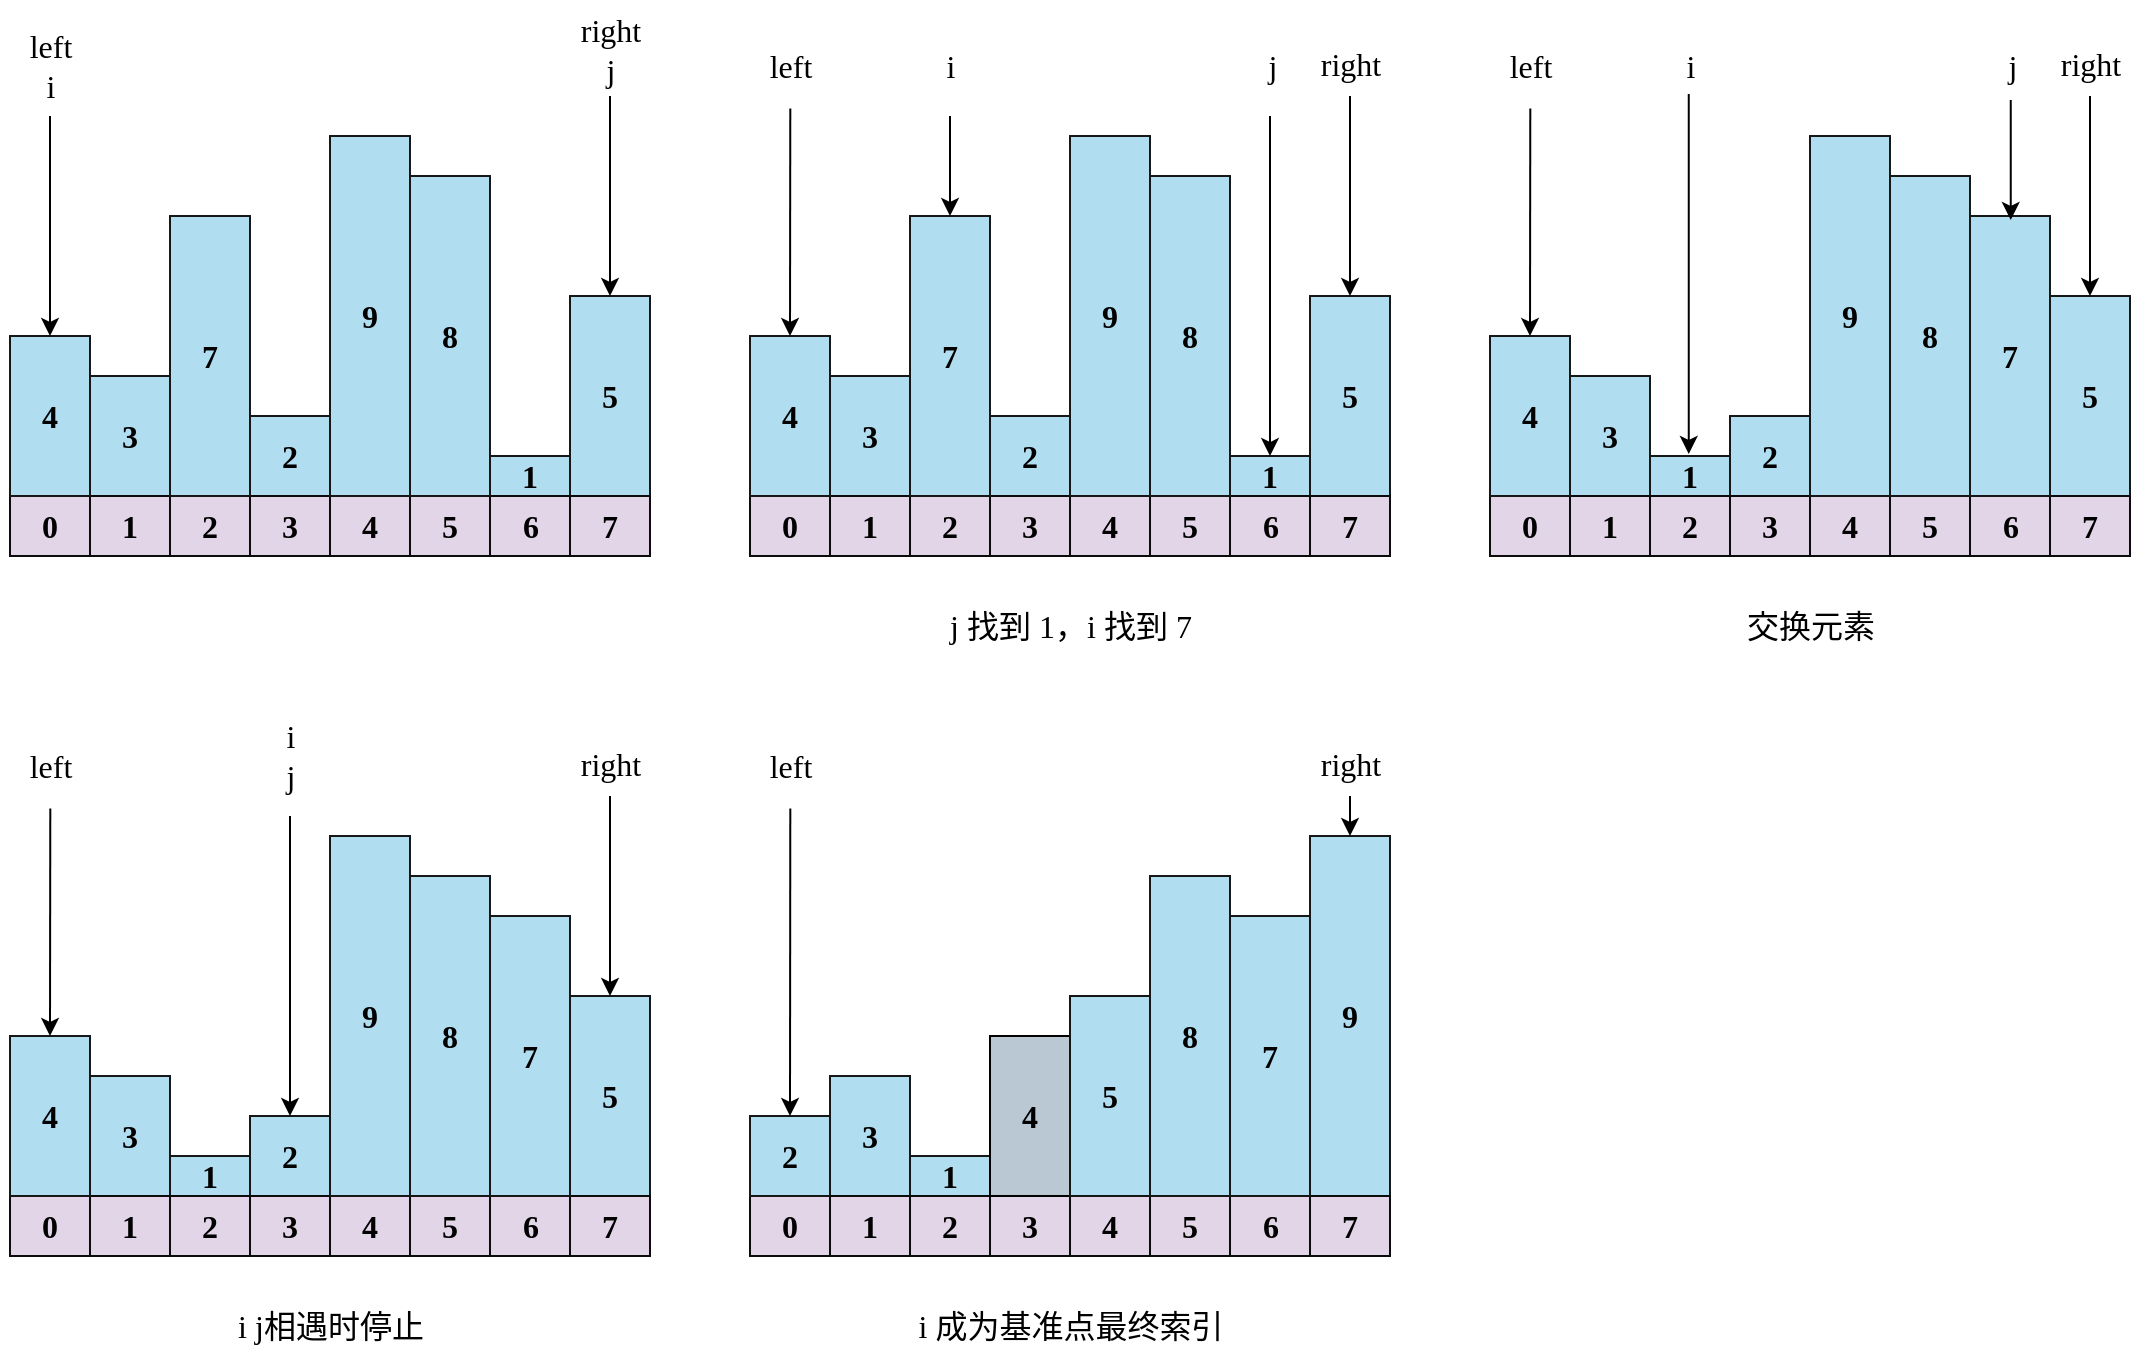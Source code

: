 <mxfile version="21.2.8" type="device">
  <diagram name="Page-1" id="ac0-5Axkzdwwxx8cRdzC">
    <mxGraphModel dx="1716" dy="1748" grid="1" gridSize="10" guides="1" tooltips="1" connect="1" arrows="1" fold="1" page="1" pageScale="1" pageWidth="827" pageHeight="1169" math="0" shadow="0">
      <root>
        <mxCell id="0" />
        <mxCell id="1" parent="0" />
        <mxCell id="ugWdAH9gTy0CYIlYv7zM-1" value="&lt;font face=&quot;Verdana&quot; style=&quot;font-size: 16px;&quot;&gt;&lt;b&gt;0&lt;/b&gt;&lt;/font&gt;" style="rounded=0;whiteSpace=wrap;html=1;fillColor=#e1d5e7;strokeColor=#0d0c0d;" parent="1" vertex="1">
          <mxGeometry x="-720" y="240" width="40" height="30" as="geometry" />
        </mxCell>
        <mxCell id="ugWdAH9gTy0CYIlYv7zM-2" value="&lt;font face=&quot;Verdana&quot; style=&quot;font-size: 16px;&quot;&gt;&lt;b&gt;3&lt;/b&gt;&lt;/font&gt;" style="rounded=0;whiteSpace=wrap;html=1;fillColor=#b1ddf0;strokeColor=#161717;" parent="1" vertex="1">
          <mxGeometry x="-680" y="180" width="40" height="60" as="geometry" />
        </mxCell>
        <mxCell id="ugWdAH9gTy0CYIlYv7zM-3" value="&lt;font face=&quot;Verdana&quot; style=&quot;font-size: 16px;&quot;&gt;&lt;b&gt;2&lt;/b&gt;&lt;/font&gt;" style="rounded=0;whiteSpace=wrap;html=1;fillColor=#b1ddf0;strokeColor=#161717;" parent="1" vertex="1">
          <mxGeometry x="-600" y="200" width="40" height="40" as="geometry" />
        </mxCell>
        <mxCell id="ugWdAH9gTy0CYIlYv7zM-4" value="&lt;font face=&quot;Verdana&quot; style=&quot;font-size: 16px;&quot;&gt;&lt;b&gt;1&lt;/b&gt;&lt;/font&gt;" style="rounded=0;whiteSpace=wrap;html=1;fillColor=#b1ddf0;strokeColor=#161717;" parent="1" vertex="1">
          <mxGeometry x="-480" y="220" width="40" height="20" as="geometry" />
        </mxCell>
        <mxCell id="ugWdAH9gTy0CYIlYv7zM-5" value="&lt;font face=&quot;Verdana&quot; style=&quot;font-size: 16px;&quot;&gt;&lt;b&gt;1&lt;/b&gt;&lt;/font&gt;" style="rounded=0;whiteSpace=wrap;html=1;fillColor=#e1d5e7;strokeColor=#0d0c0d;" parent="1" vertex="1">
          <mxGeometry x="-680" y="240" width="40" height="30" as="geometry" />
        </mxCell>
        <mxCell id="ugWdAH9gTy0CYIlYv7zM-6" value="&lt;font face=&quot;Verdana&quot; style=&quot;font-size: 16px;&quot;&gt;&lt;b&gt;2&lt;/b&gt;&lt;/font&gt;" style="rounded=0;whiteSpace=wrap;html=1;fillColor=#e1d5e7;strokeColor=#0d0c0d;" parent="1" vertex="1">
          <mxGeometry x="-640" y="240" width="40" height="30" as="geometry" />
        </mxCell>
        <mxCell id="DwyBziVhjBW1dfS6EaBD-1" value="&lt;font face=&quot;Verdana&quot; style=&quot;font-size: 16px;&quot;&gt;&lt;b&gt;3&lt;/b&gt;&lt;/font&gt;" style="rounded=0;whiteSpace=wrap;html=1;fillColor=#e1d5e7;strokeColor=#0d0c0d;" parent="1" vertex="1">
          <mxGeometry x="-600" y="240" width="40" height="30" as="geometry" />
        </mxCell>
        <mxCell id="DwyBziVhjBW1dfS6EaBD-2" value="&lt;font face=&quot;Verdana&quot; style=&quot;font-size: 16px;&quot;&gt;&lt;b&gt;4&lt;/b&gt;&lt;/font&gt;" style="rounded=0;whiteSpace=wrap;html=1;fillColor=#e1d5e7;strokeColor=#0d0c0d;" parent="1" vertex="1">
          <mxGeometry x="-560" y="240" width="40" height="30" as="geometry" />
        </mxCell>
        <mxCell id="DwyBziVhjBW1dfS6EaBD-3" value="&lt;font face=&quot;Verdana&quot; style=&quot;font-size: 16px;&quot;&gt;&lt;b&gt;5&lt;/b&gt;&lt;/font&gt;" style="rounded=0;whiteSpace=wrap;html=1;fillColor=#e1d5e7;strokeColor=#0d0c0d;" parent="1" vertex="1">
          <mxGeometry x="-520" y="240" width="40" height="30" as="geometry" />
        </mxCell>
        <mxCell id="DwyBziVhjBW1dfS6EaBD-5" value="&lt;font face=&quot;Verdana&quot; style=&quot;font-size: 16px;&quot;&gt;&lt;b&gt;4&lt;/b&gt;&lt;/font&gt;" style="rounded=0;whiteSpace=wrap;html=1;fillColor=#b1ddf0;strokeColor=#161717;" parent="1" vertex="1">
          <mxGeometry x="-720" y="160" width="40" height="80" as="geometry" />
        </mxCell>
        <mxCell id="DwyBziVhjBW1dfS6EaBD-6" value="&lt;font face=&quot;Verdana&quot;&gt;&lt;span style=&quot;font-size: 16px;&quot;&gt;&lt;b&gt;5&lt;/b&gt;&lt;/span&gt;&lt;/font&gt;" style="rounded=0;whiteSpace=wrap;html=1;fillColor=#b1ddf0;strokeColor=#161717;" parent="1" vertex="1">
          <mxGeometry x="-440" y="140" width="40" height="100" as="geometry" />
        </mxCell>
        <mxCell id="DwyBziVhjBW1dfS6EaBD-7" value="&lt;font face=&quot;Verdana&quot;&gt;&lt;span style=&quot;font-size: 16px;&quot;&gt;&lt;b&gt;9&lt;/b&gt;&lt;/span&gt;&lt;/font&gt;" style="rounded=0;whiteSpace=wrap;html=1;fillColor=#b1ddf0;strokeColor=#161717;" parent="1" vertex="1">
          <mxGeometry x="-560" y="60" width="40" height="180" as="geometry" />
        </mxCell>
        <mxCell id="Awt-DgbT7jhiaurr5O_n-1" value="&lt;font face=&quot;Verdana&quot; style=&quot;font-size: 16px;&quot;&gt;&lt;b&gt;6&lt;/b&gt;&lt;/font&gt;" style="rounded=0;whiteSpace=wrap;html=1;fillColor=#e1d5e7;strokeColor=#0d0c0d;" parent="1" vertex="1">
          <mxGeometry x="-480" y="240" width="41" height="30" as="geometry" />
        </mxCell>
        <mxCell id="Awt-DgbT7jhiaurr5O_n-2" value="&lt;font face=&quot;Verdana&quot; style=&quot;font-size: 16px;&quot;&gt;&lt;b&gt;7&lt;/b&gt;&lt;/font&gt;" style="rounded=0;whiteSpace=wrap;html=1;fillColor=#e1d5e7;strokeColor=#0d0c0d;" parent="1" vertex="1">
          <mxGeometry x="-440" y="240" width="40" height="30" as="geometry" />
        </mxCell>
        <mxCell id="Awt-DgbT7jhiaurr5O_n-3" value="&lt;font face=&quot;Verdana&quot;&gt;&lt;span style=&quot;font-size: 16px;&quot;&gt;&lt;b&gt;7&lt;/b&gt;&lt;/span&gt;&lt;/font&gt;" style="rounded=0;whiteSpace=wrap;html=1;fillColor=#b1ddf0;strokeColor=#161717;" parent="1" vertex="1">
          <mxGeometry x="-640" y="100" width="40" height="140" as="geometry" />
        </mxCell>
        <mxCell id="Awt-DgbT7jhiaurr5O_n-4" value="&lt;font face=&quot;Verdana&quot;&gt;&lt;span style=&quot;font-size: 16px;&quot;&gt;&lt;b&gt;8&lt;/b&gt;&lt;/span&gt;&lt;/font&gt;" style="rounded=0;whiteSpace=wrap;html=1;fillColor=#b1ddf0;strokeColor=#161717;" parent="1" vertex="1">
          <mxGeometry x="-520" y="80" width="40" height="160" as="geometry" />
        </mxCell>
        <mxCell id="w6YqWCxdYL73jzeexSl1-2" value="&lt;font style=&quot;font-size: 16px;&quot; face=&quot;Verdana&quot;&gt;left&lt;br&gt;i&lt;br&gt;&lt;/font&gt;" style="text;html=1;align=center;verticalAlign=middle;resizable=0;points=[];autosize=1;strokeColor=none;fillColor=none;" parent="1" vertex="1">
          <mxGeometry x="-725" width="50" height="50" as="geometry" />
        </mxCell>
        <mxCell id="w6YqWCxdYL73jzeexSl1-3" value="" style="endArrow=classic;html=1;rounded=0;" parent="1" edge="1">
          <mxGeometry width="50" height="50" relative="1" as="geometry">
            <mxPoint x="-420" y="40" as="sourcePoint" />
            <mxPoint x="-420" y="140" as="targetPoint" />
          </mxGeometry>
        </mxCell>
        <mxCell id="w6YqWCxdYL73jzeexSl1-4" value="&lt;font style=&quot;font-size: 16px;&quot; face=&quot;Verdana&quot;&gt;right&lt;br&gt;j&lt;br&gt;&lt;/font&gt;" style="text;html=1;align=center;verticalAlign=middle;resizable=0;points=[];autosize=1;strokeColor=none;fillColor=none;" parent="1" vertex="1">
          <mxGeometry x="-450" y="-8" width="60" height="50" as="geometry" />
        </mxCell>
        <mxCell id="w6YqWCxdYL73jzeexSl1-28" value="" style="endArrow=classic;html=1;rounded=0;" parent="1" source="w6YqWCxdYL73jzeexSl1-2" edge="1">
          <mxGeometry width="50" height="50" relative="1" as="geometry">
            <mxPoint x="-700" y="60" as="sourcePoint" />
            <mxPoint x="-700" y="160" as="targetPoint" />
          </mxGeometry>
        </mxCell>
        <mxCell id="w6YqWCxdYL73jzeexSl1-29" value="&lt;font face=&quot;Verdana&quot; style=&quot;font-size: 16px;&quot;&gt;&lt;b&gt;0&lt;/b&gt;&lt;/font&gt;" style="rounded=0;whiteSpace=wrap;html=1;fillColor=#e1d5e7;strokeColor=#0d0c0d;" parent="1" vertex="1">
          <mxGeometry x="-350" y="240" width="40" height="30" as="geometry" />
        </mxCell>
        <mxCell id="w6YqWCxdYL73jzeexSl1-30" value="&lt;font face=&quot;Verdana&quot; style=&quot;font-size: 16px;&quot;&gt;&lt;b&gt;3&lt;/b&gt;&lt;/font&gt;" style="rounded=0;whiteSpace=wrap;html=1;fillColor=#b1ddf0;strokeColor=#161717;" parent="1" vertex="1">
          <mxGeometry x="-310" y="180" width="40" height="60" as="geometry" />
        </mxCell>
        <mxCell id="w6YqWCxdYL73jzeexSl1-31" value="&lt;font face=&quot;Verdana&quot; style=&quot;font-size: 16px;&quot;&gt;&lt;b&gt;2&lt;/b&gt;&lt;/font&gt;" style="rounded=0;whiteSpace=wrap;html=1;fillColor=#b1ddf0;strokeColor=#161717;" parent="1" vertex="1">
          <mxGeometry x="-230" y="200" width="40" height="40" as="geometry" />
        </mxCell>
        <mxCell id="w6YqWCxdYL73jzeexSl1-32" value="&lt;font face=&quot;Verdana&quot; style=&quot;font-size: 16px;&quot;&gt;&lt;b&gt;1&lt;/b&gt;&lt;/font&gt;" style="rounded=0;whiteSpace=wrap;html=1;fillColor=#b1ddf0;strokeColor=#161717;" parent="1" vertex="1">
          <mxGeometry x="-110" y="220" width="40" height="20" as="geometry" />
        </mxCell>
        <mxCell id="w6YqWCxdYL73jzeexSl1-33" value="&lt;font face=&quot;Verdana&quot; style=&quot;font-size: 16px;&quot;&gt;&lt;b&gt;1&lt;/b&gt;&lt;/font&gt;" style="rounded=0;whiteSpace=wrap;html=1;fillColor=#e1d5e7;strokeColor=#0d0c0d;" parent="1" vertex="1">
          <mxGeometry x="-310" y="240" width="40" height="30" as="geometry" />
        </mxCell>
        <mxCell id="w6YqWCxdYL73jzeexSl1-34" value="&lt;font face=&quot;Verdana&quot; style=&quot;font-size: 16px;&quot;&gt;&lt;b&gt;2&lt;/b&gt;&lt;/font&gt;" style="rounded=0;whiteSpace=wrap;html=1;fillColor=#e1d5e7;strokeColor=#0d0c0d;" parent="1" vertex="1">
          <mxGeometry x="-270" y="240" width="40" height="30" as="geometry" />
        </mxCell>
        <mxCell id="w6YqWCxdYL73jzeexSl1-35" value="&lt;font face=&quot;Verdana&quot; style=&quot;font-size: 16px;&quot;&gt;&lt;b&gt;3&lt;/b&gt;&lt;/font&gt;" style="rounded=0;whiteSpace=wrap;html=1;fillColor=#e1d5e7;strokeColor=#0d0c0d;" parent="1" vertex="1">
          <mxGeometry x="-230" y="240" width="40" height="30" as="geometry" />
        </mxCell>
        <mxCell id="w6YqWCxdYL73jzeexSl1-36" value="&lt;font face=&quot;Verdana&quot; style=&quot;font-size: 16px;&quot;&gt;&lt;b&gt;4&lt;/b&gt;&lt;/font&gt;" style="rounded=0;whiteSpace=wrap;html=1;fillColor=#e1d5e7;strokeColor=#0d0c0d;" parent="1" vertex="1">
          <mxGeometry x="-190" y="240" width="40" height="30" as="geometry" />
        </mxCell>
        <mxCell id="w6YqWCxdYL73jzeexSl1-37" value="&lt;font face=&quot;Verdana&quot; style=&quot;font-size: 16px;&quot;&gt;&lt;b&gt;5&lt;/b&gt;&lt;/font&gt;" style="rounded=0;whiteSpace=wrap;html=1;fillColor=#e1d5e7;strokeColor=#0d0c0d;" parent="1" vertex="1">
          <mxGeometry x="-150" y="240" width="40" height="30" as="geometry" />
        </mxCell>
        <mxCell id="w6YqWCxdYL73jzeexSl1-38" value="&lt;font face=&quot;Verdana&quot; style=&quot;font-size: 16px;&quot;&gt;&lt;b&gt;4&lt;/b&gt;&lt;/font&gt;" style="rounded=0;whiteSpace=wrap;html=1;fillColor=#b1ddf0;strokeColor=#161717;" parent="1" vertex="1">
          <mxGeometry x="-350" y="160" width="40" height="80" as="geometry" />
        </mxCell>
        <mxCell id="w6YqWCxdYL73jzeexSl1-39" value="&lt;font face=&quot;Verdana&quot;&gt;&lt;span style=&quot;font-size: 16px;&quot;&gt;&lt;b&gt;5&lt;/b&gt;&lt;/span&gt;&lt;/font&gt;" style="rounded=0;whiteSpace=wrap;html=1;fillColor=#b1ddf0;strokeColor=#161717;" parent="1" vertex="1">
          <mxGeometry x="-70" y="140" width="40" height="100" as="geometry" />
        </mxCell>
        <mxCell id="w6YqWCxdYL73jzeexSl1-40" value="&lt;font face=&quot;Verdana&quot;&gt;&lt;span style=&quot;font-size: 16px;&quot;&gt;&lt;b&gt;9&lt;/b&gt;&lt;/span&gt;&lt;/font&gt;" style="rounded=0;whiteSpace=wrap;html=1;fillColor=#b1ddf0;strokeColor=#161717;" parent="1" vertex="1">
          <mxGeometry x="-190" y="60" width="40" height="180" as="geometry" />
        </mxCell>
        <mxCell id="w6YqWCxdYL73jzeexSl1-41" value="&lt;font face=&quot;Verdana&quot; style=&quot;font-size: 16px;&quot;&gt;&lt;b&gt;6&lt;/b&gt;&lt;/font&gt;" style="rounded=0;whiteSpace=wrap;html=1;fillColor=#e1d5e7;strokeColor=#0d0c0d;" parent="1" vertex="1">
          <mxGeometry x="-110" y="240" width="41" height="30" as="geometry" />
        </mxCell>
        <mxCell id="w6YqWCxdYL73jzeexSl1-42" value="&lt;font face=&quot;Verdana&quot; style=&quot;font-size: 16px;&quot;&gt;&lt;b&gt;7&lt;/b&gt;&lt;/font&gt;" style="rounded=0;whiteSpace=wrap;html=1;fillColor=#e1d5e7;strokeColor=#0d0c0d;" parent="1" vertex="1">
          <mxGeometry x="-70" y="240" width="40" height="30" as="geometry" />
        </mxCell>
        <mxCell id="w6YqWCxdYL73jzeexSl1-43" value="&lt;font face=&quot;Verdana&quot;&gt;&lt;span style=&quot;font-size: 16px;&quot;&gt;&lt;b&gt;7&lt;/b&gt;&lt;/span&gt;&lt;/font&gt;" style="rounded=0;whiteSpace=wrap;html=1;fillColor=#b1ddf0;strokeColor=#161717;" parent="1" vertex="1">
          <mxGeometry x="-270" y="100" width="40" height="140" as="geometry" />
        </mxCell>
        <mxCell id="w6YqWCxdYL73jzeexSl1-44" value="&lt;font face=&quot;Verdana&quot;&gt;&lt;span style=&quot;font-size: 16px;&quot;&gt;&lt;b&gt;8&lt;/b&gt;&lt;/span&gt;&lt;/font&gt;" style="rounded=0;whiteSpace=wrap;html=1;fillColor=#b1ddf0;strokeColor=#161717;" parent="1" vertex="1">
          <mxGeometry x="-150" y="80" width="40" height="160" as="geometry" />
        </mxCell>
        <mxCell id="w6YqWCxdYL73jzeexSl1-45" value="&lt;font style=&quot;font-size: 16px;&quot; face=&quot;Verdana&quot;&gt;left&lt;br&gt;&lt;/font&gt;" style="text;html=1;align=center;verticalAlign=middle;resizable=0;points=[];autosize=1;strokeColor=none;fillColor=none;" parent="1" vertex="1">
          <mxGeometry x="-355" y="10" width="50" height="30" as="geometry" />
        </mxCell>
        <mxCell id="w6YqWCxdYL73jzeexSl1-46" value="" style="endArrow=classic;html=1;rounded=0;" parent="1" edge="1">
          <mxGeometry width="50" height="50" relative="1" as="geometry">
            <mxPoint x="-50" y="40" as="sourcePoint" />
            <mxPoint x="-50" y="140" as="targetPoint" />
          </mxGeometry>
        </mxCell>
        <mxCell id="w6YqWCxdYL73jzeexSl1-47" value="&lt;font style=&quot;font-size: 16px;&quot; face=&quot;Verdana&quot;&gt;right&lt;/font&gt;" style="text;html=1;align=center;verticalAlign=middle;resizable=0;points=[];autosize=1;strokeColor=none;fillColor=none;" parent="1" vertex="1">
          <mxGeometry x="-80" y="9" width="60" height="30" as="geometry" />
        </mxCell>
        <mxCell id="w6YqWCxdYL73jzeexSl1-48" value="" style="endArrow=classic;html=1;rounded=0;exitX=0.503;exitY=1.207;exitDx=0;exitDy=0;exitPerimeter=0;" parent="1" source="w6YqWCxdYL73jzeexSl1-45" edge="1">
          <mxGeometry width="50" height="50" relative="1" as="geometry">
            <mxPoint x="-330" y="60" as="sourcePoint" />
            <mxPoint x="-330" y="160" as="targetPoint" />
          </mxGeometry>
        </mxCell>
        <mxCell id="w6YqWCxdYL73jzeexSl1-49" value="&lt;font style=&quot;font-size: 16px;&quot; face=&quot;Verdana&quot;&gt;i&lt;br&gt;&lt;/font&gt;" style="text;html=1;align=center;verticalAlign=middle;resizable=0;points=[];autosize=1;strokeColor=none;fillColor=none;" parent="1" vertex="1">
          <mxGeometry x="-265" y="10" width="30" height="30" as="geometry" />
        </mxCell>
        <mxCell id="w6YqWCxdYL73jzeexSl1-50" value="" style="endArrow=classic;html=1;rounded=0;entryX=0.5;entryY=0;entryDx=0;entryDy=0;" parent="1" target="w6YqWCxdYL73jzeexSl1-43" edge="1">
          <mxGeometry width="50" height="50" relative="1" as="geometry">
            <mxPoint x="-250" y="50" as="sourcePoint" />
            <mxPoint x="-320" y="190" as="targetPoint" />
          </mxGeometry>
        </mxCell>
        <mxCell id="w6YqWCxdYL73jzeexSl1-53" value="&lt;font face=&quot;Verdana&quot; style=&quot;font-size: 16px;&quot;&gt;j 找到 1，i 找到 7&lt;/font&gt;" style="text;html=1;align=center;verticalAlign=middle;resizable=0;points=[];autosize=1;strokeColor=none;fillColor=none;" parent="1" vertex="1">
          <mxGeometry x="-270" y="290" width="160" height="30" as="geometry" />
        </mxCell>
        <mxCell id="w6YqWCxdYL73jzeexSl1-82" value="&lt;font face=&quot;Verdana&quot; style=&quot;font-size: 16px;&quot;&gt;&lt;b&gt;0&lt;/b&gt;&lt;/font&gt;" style="rounded=0;whiteSpace=wrap;html=1;fillColor=#e1d5e7;strokeColor=#0d0c0d;" parent="1" vertex="1">
          <mxGeometry x="-720" y="590" width="40" height="30" as="geometry" />
        </mxCell>
        <mxCell id="w6YqWCxdYL73jzeexSl1-83" value="&lt;font face=&quot;Verdana&quot; style=&quot;font-size: 16px;&quot;&gt;&lt;b&gt;3&lt;/b&gt;&lt;/font&gt;" style="rounded=0;whiteSpace=wrap;html=1;fillColor=#b1ddf0;strokeColor=#161717;" parent="1" vertex="1">
          <mxGeometry x="-680" y="530" width="40" height="60" as="geometry" />
        </mxCell>
        <mxCell id="w6YqWCxdYL73jzeexSl1-84" value="&lt;font face=&quot;Verdana&quot; style=&quot;font-size: 16px;&quot;&gt;&lt;b&gt;2&lt;/b&gt;&lt;/font&gt;" style="rounded=0;whiteSpace=wrap;html=1;fillColor=#b1ddf0;strokeColor=#161717;" parent="1" vertex="1">
          <mxGeometry x="-600" y="550" width="40" height="40" as="geometry" />
        </mxCell>
        <mxCell id="w6YqWCxdYL73jzeexSl1-85" value="&lt;font face=&quot;Verdana&quot; style=&quot;font-size: 16px;&quot;&gt;&lt;b&gt;1&lt;/b&gt;&lt;/font&gt;" style="rounded=0;whiteSpace=wrap;html=1;fillColor=#b1ddf0;strokeColor=#161717;" parent="1" vertex="1">
          <mxGeometry x="-640" y="570" width="40" height="20" as="geometry" />
        </mxCell>
        <mxCell id="w6YqWCxdYL73jzeexSl1-86" value="&lt;font face=&quot;Verdana&quot; style=&quot;font-size: 16px;&quot;&gt;&lt;b&gt;1&lt;/b&gt;&lt;/font&gt;" style="rounded=0;whiteSpace=wrap;html=1;fillColor=#e1d5e7;strokeColor=#0d0c0d;" parent="1" vertex="1">
          <mxGeometry x="-680" y="590" width="40" height="30" as="geometry" />
        </mxCell>
        <mxCell id="w6YqWCxdYL73jzeexSl1-87" value="&lt;font face=&quot;Verdana&quot; style=&quot;font-size: 16px;&quot;&gt;&lt;b&gt;2&lt;/b&gt;&lt;/font&gt;" style="rounded=0;whiteSpace=wrap;html=1;fillColor=#e1d5e7;strokeColor=#0d0c0d;" parent="1" vertex="1">
          <mxGeometry x="-640" y="590" width="40" height="30" as="geometry" />
        </mxCell>
        <mxCell id="w6YqWCxdYL73jzeexSl1-88" value="&lt;font face=&quot;Verdana&quot; style=&quot;font-size: 16px;&quot;&gt;&lt;b&gt;3&lt;/b&gt;&lt;/font&gt;" style="rounded=0;whiteSpace=wrap;html=1;fillColor=#e1d5e7;strokeColor=#0d0c0d;" parent="1" vertex="1">
          <mxGeometry x="-600" y="590" width="40" height="30" as="geometry" />
        </mxCell>
        <mxCell id="w6YqWCxdYL73jzeexSl1-89" value="&lt;font face=&quot;Verdana&quot; style=&quot;font-size: 16px;&quot;&gt;&lt;b&gt;4&lt;/b&gt;&lt;/font&gt;" style="rounded=0;whiteSpace=wrap;html=1;fillColor=#e1d5e7;strokeColor=#0d0c0d;" parent="1" vertex="1">
          <mxGeometry x="-560" y="590" width="40" height="30" as="geometry" />
        </mxCell>
        <mxCell id="w6YqWCxdYL73jzeexSl1-90" value="&lt;font face=&quot;Verdana&quot; style=&quot;font-size: 16px;&quot;&gt;&lt;b&gt;5&lt;/b&gt;&lt;/font&gt;" style="rounded=0;whiteSpace=wrap;html=1;fillColor=#e1d5e7;strokeColor=#0d0c0d;" parent="1" vertex="1">
          <mxGeometry x="-520" y="590" width="40" height="30" as="geometry" />
        </mxCell>
        <mxCell id="w6YqWCxdYL73jzeexSl1-91" value="&lt;font face=&quot;Verdana&quot; style=&quot;font-size: 16px;&quot;&gt;&lt;b&gt;4&lt;/b&gt;&lt;/font&gt;" style="rounded=0;whiteSpace=wrap;html=1;fillColor=#b1ddf0;strokeColor=#161717;" parent="1" vertex="1">
          <mxGeometry x="-720" y="510" width="40" height="80" as="geometry" />
        </mxCell>
        <mxCell id="w6YqWCxdYL73jzeexSl1-92" value="&lt;font face=&quot;Verdana&quot;&gt;&lt;span style=&quot;font-size: 16px;&quot;&gt;&lt;b&gt;5&lt;/b&gt;&lt;/span&gt;&lt;/font&gt;" style="rounded=0;whiteSpace=wrap;html=1;fillColor=#b1ddf0;strokeColor=#161717;" parent="1" vertex="1">
          <mxGeometry x="-440" y="490" width="40" height="100" as="geometry" />
        </mxCell>
        <mxCell id="w6YqWCxdYL73jzeexSl1-93" value="&lt;font face=&quot;Verdana&quot;&gt;&lt;span style=&quot;font-size: 16px;&quot;&gt;&lt;b&gt;9&lt;/b&gt;&lt;/span&gt;&lt;/font&gt;" style="rounded=0;whiteSpace=wrap;html=1;fillColor=#b1ddf0;strokeColor=#161717;" parent="1" vertex="1">
          <mxGeometry x="-560" y="410" width="40" height="180" as="geometry" />
        </mxCell>
        <mxCell id="w6YqWCxdYL73jzeexSl1-94" value="&lt;font face=&quot;Verdana&quot; style=&quot;font-size: 16px;&quot;&gt;&lt;b&gt;6&lt;/b&gt;&lt;/font&gt;" style="rounded=0;whiteSpace=wrap;html=1;fillColor=#e1d5e7;strokeColor=#0d0c0d;" parent="1" vertex="1">
          <mxGeometry x="-480" y="590" width="41" height="30" as="geometry" />
        </mxCell>
        <mxCell id="w6YqWCxdYL73jzeexSl1-95" value="&lt;font face=&quot;Verdana&quot; style=&quot;font-size: 16px;&quot;&gt;&lt;b&gt;7&lt;/b&gt;&lt;/font&gt;" style="rounded=0;whiteSpace=wrap;html=1;fillColor=#e1d5e7;strokeColor=#0d0c0d;" parent="1" vertex="1">
          <mxGeometry x="-440" y="590" width="40" height="30" as="geometry" />
        </mxCell>
        <mxCell id="w6YqWCxdYL73jzeexSl1-96" value="&lt;font face=&quot;Verdana&quot;&gt;&lt;span style=&quot;font-size: 16px;&quot;&gt;&lt;b&gt;7&lt;/b&gt;&lt;/span&gt;&lt;/font&gt;" style="rounded=0;whiteSpace=wrap;html=1;fillColor=#b1ddf0;strokeColor=#161717;" parent="1" vertex="1">
          <mxGeometry x="-480" y="450" width="40" height="140" as="geometry" />
        </mxCell>
        <mxCell id="w6YqWCxdYL73jzeexSl1-97" value="&lt;font face=&quot;Verdana&quot;&gt;&lt;span style=&quot;font-size: 16px;&quot;&gt;&lt;b&gt;8&lt;/b&gt;&lt;/span&gt;&lt;/font&gt;" style="rounded=0;whiteSpace=wrap;html=1;fillColor=#b1ddf0;strokeColor=#161717;" parent="1" vertex="1">
          <mxGeometry x="-520" y="430" width="40" height="160" as="geometry" />
        </mxCell>
        <mxCell id="w6YqWCxdYL73jzeexSl1-98" value="&lt;font style=&quot;font-size: 16px;&quot; face=&quot;Verdana&quot;&gt;left&lt;br&gt;&lt;/font&gt;" style="text;html=1;align=center;verticalAlign=middle;resizable=0;points=[];autosize=1;strokeColor=none;fillColor=none;" parent="1" vertex="1">
          <mxGeometry x="-725" y="360" width="50" height="30" as="geometry" />
        </mxCell>
        <mxCell id="w6YqWCxdYL73jzeexSl1-99" value="" style="endArrow=classic;html=1;rounded=0;" parent="1" edge="1">
          <mxGeometry width="50" height="50" relative="1" as="geometry">
            <mxPoint x="-420" y="390" as="sourcePoint" />
            <mxPoint x="-420" y="490" as="targetPoint" />
          </mxGeometry>
        </mxCell>
        <mxCell id="w6YqWCxdYL73jzeexSl1-100" value="&lt;font style=&quot;font-size: 16px;&quot; face=&quot;Verdana&quot;&gt;right&lt;/font&gt;" style="text;html=1;align=center;verticalAlign=middle;resizable=0;points=[];autosize=1;strokeColor=none;fillColor=none;" parent="1" vertex="1">
          <mxGeometry x="-450" y="359" width="60" height="30" as="geometry" />
        </mxCell>
        <mxCell id="w6YqWCxdYL73jzeexSl1-101" value="" style="endArrow=classic;html=1;rounded=0;exitX=0.503;exitY=1.207;exitDx=0;exitDy=0;exitPerimeter=0;" parent="1" source="w6YqWCxdYL73jzeexSl1-98" edge="1">
          <mxGeometry width="50" height="50" relative="1" as="geometry">
            <mxPoint x="-700" y="410" as="sourcePoint" />
            <mxPoint x="-700" y="510" as="targetPoint" />
          </mxGeometry>
        </mxCell>
        <mxCell id="w6YqWCxdYL73jzeexSl1-103" value="&lt;font face=&quot;Verdana&quot; style=&quot;font-size: 16px;&quot;&gt;i j相遇时停止&lt;/font&gt;" style="text;html=1;align=center;verticalAlign=middle;resizable=0;points=[];autosize=1;strokeColor=none;fillColor=none;" parent="1" vertex="1">
          <mxGeometry x="-620" y="640" width="120" height="30" as="geometry" />
        </mxCell>
        <mxCell id="w6YqWCxdYL73jzeexSl1-106" value="&lt;font style=&quot;font-size: 16px;&quot; face=&quot;Verdana&quot;&gt;i&lt;br&gt;j&lt;br&gt;&lt;/font&gt;" style="text;html=1;align=center;verticalAlign=middle;resizable=0;points=[];autosize=1;strokeColor=none;fillColor=none;" parent="1" vertex="1">
          <mxGeometry x="-595" y="345" width="30" height="50" as="geometry" />
        </mxCell>
        <mxCell id="w6YqWCxdYL73jzeexSl1-109" value="" style="endArrow=classic;html=1;rounded=0;" parent="1" edge="1">
          <mxGeometry width="50" height="50" relative="1" as="geometry">
            <mxPoint x="-580" y="400" as="sourcePoint" />
            <mxPoint x="-580" y="550" as="targetPoint" />
          </mxGeometry>
        </mxCell>
        <mxCell id="w6YqWCxdYL73jzeexSl1-110" value="&lt;font face=&quot;Verdana&quot; style=&quot;font-size: 16px;&quot;&gt;&lt;b&gt;0&lt;/b&gt;&lt;/font&gt;" style="rounded=0;whiteSpace=wrap;html=1;fillColor=#e1d5e7;strokeColor=#0d0c0d;" parent="1" vertex="1">
          <mxGeometry x="-350" y="590" width="40" height="30" as="geometry" />
        </mxCell>
        <mxCell id="w6YqWCxdYL73jzeexSl1-111" value="&lt;font face=&quot;Verdana&quot; style=&quot;font-size: 16px;&quot;&gt;&lt;b&gt;3&lt;/b&gt;&lt;/font&gt;" style="rounded=0;whiteSpace=wrap;html=1;fillColor=#b1ddf0;strokeColor=#161717;" parent="1" vertex="1">
          <mxGeometry x="-310" y="530" width="40" height="60" as="geometry" />
        </mxCell>
        <mxCell id="w6YqWCxdYL73jzeexSl1-112" value="&lt;font face=&quot;Verdana&quot; style=&quot;font-size: 16px;&quot;&gt;&lt;b&gt;2&lt;/b&gt;&lt;/font&gt;" style="rounded=0;whiteSpace=wrap;html=1;fillColor=#b1ddf0;strokeColor=#161717;" parent="1" vertex="1">
          <mxGeometry x="-350" y="550" width="40" height="40" as="geometry" />
        </mxCell>
        <mxCell id="w6YqWCxdYL73jzeexSl1-113" value="&lt;font face=&quot;Verdana&quot; style=&quot;font-size: 16px;&quot;&gt;&lt;b&gt;1&lt;/b&gt;&lt;/font&gt;" style="rounded=0;whiteSpace=wrap;html=1;fillColor=#b1ddf0;strokeColor=#161717;" parent="1" vertex="1">
          <mxGeometry x="-270" y="570" width="40" height="20" as="geometry" />
        </mxCell>
        <mxCell id="w6YqWCxdYL73jzeexSl1-114" value="&lt;font face=&quot;Verdana&quot; style=&quot;font-size: 16px;&quot;&gt;&lt;b&gt;1&lt;/b&gt;&lt;/font&gt;" style="rounded=0;whiteSpace=wrap;html=1;fillColor=#e1d5e7;strokeColor=#0d0c0d;" parent="1" vertex="1">
          <mxGeometry x="-310" y="590" width="40" height="30" as="geometry" />
        </mxCell>
        <mxCell id="w6YqWCxdYL73jzeexSl1-115" value="&lt;font face=&quot;Verdana&quot; style=&quot;font-size: 16px;&quot;&gt;&lt;b&gt;2&lt;/b&gt;&lt;/font&gt;" style="rounded=0;whiteSpace=wrap;html=1;fillColor=#e1d5e7;strokeColor=#0d0c0d;" parent="1" vertex="1">
          <mxGeometry x="-270" y="590" width="40" height="30" as="geometry" />
        </mxCell>
        <mxCell id="w6YqWCxdYL73jzeexSl1-116" value="&lt;font face=&quot;Verdana&quot; style=&quot;font-size: 16px;&quot;&gt;&lt;b&gt;3&lt;/b&gt;&lt;/font&gt;" style="rounded=0;whiteSpace=wrap;html=1;fillColor=#e1d5e7;strokeColor=#0d0c0d;" parent="1" vertex="1">
          <mxGeometry x="-230" y="590" width="40" height="30" as="geometry" />
        </mxCell>
        <mxCell id="w6YqWCxdYL73jzeexSl1-117" value="&lt;font face=&quot;Verdana&quot; style=&quot;font-size: 16px;&quot;&gt;&lt;b&gt;4&lt;/b&gt;&lt;/font&gt;" style="rounded=0;whiteSpace=wrap;html=1;fillColor=#e1d5e7;strokeColor=#0d0c0d;" parent="1" vertex="1">
          <mxGeometry x="-190" y="590" width="40" height="30" as="geometry" />
        </mxCell>
        <mxCell id="w6YqWCxdYL73jzeexSl1-118" value="&lt;font face=&quot;Verdana&quot; style=&quot;font-size: 16px;&quot;&gt;&lt;b&gt;5&lt;/b&gt;&lt;/font&gt;" style="rounded=0;whiteSpace=wrap;html=1;fillColor=#e1d5e7;strokeColor=#0d0c0d;" parent="1" vertex="1">
          <mxGeometry x="-150" y="590" width="40" height="30" as="geometry" />
        </mxCell>
        <mxCell id="w6YqWCxdYL73jzeexSl1-119" value="&lt;font face=&quot;Verdana&quot; style=&quot;font-size: 16px;&quot;&gt;&lt;b&gt;4&lt;/b&gt;&lt;/font&gt;" style="rounded=0;whiteSpace=wrap;html=1;fillColor=#bac8d3;strokeColor=#000000;" parent="1" vertex="1">
          <mxGeometry x="-230" y="510" width="40" height="80" as="geometry" />
        </mxCell>
        <mxCell id="w6YqWCxdYL73jzeexSl1-120" value="&lt;font face=&quot;Verdana&quot;&gt;&lt;span style=&quot;font-size: 16px;&quot;&gt;&lt;b&gt;5&lt;/b&gt;&lt;/span&gt;&lt;/font&gt;" style="rounded=0;whiteSpace=wrap;html=1;fillColor=#b1ddf0;strokeColor=#141515;" parent="1" vertex="1">
          <mxGeometry x="-190" y="490" width="40" height="100" as="geometry" />
        </mxCell>
        <mxCell id="w6YqWCxdYL73jzeexSl1-121" value="&lt;font face=&quot;Verdana&quot;&gt;&lt;span style=&quot;font-size: 16px;&quot;&gt;&lt;b&gt;9&lt;/b&gt;&lt;/span&gt;&lt;/font&gt;" style="rounded=0;whiteSpace=wrap;html=1;fillColor=#b1ddf0;strokeColor=#161717;" parent="1" vertex="1">
          <mxGeometry x="-70" y="410" width="40" height="180" as="geometry" />
        </mxCell>
        <mxCell id="w6YqWCxdYL73jzeexSl1-122" value="&lt;font face=&quot;Verdana&quot; style=&quot;font-size: 16px;&quot;&gt;&lt;b&gt;6&lt;/b&gt;&lt;/font&gt;" style="rounded=0;whiteSpace=wrap;html=1;fillColor=#e1d5e7;strokeColor=#0d0c0d;" parent="1" vertex="1">
          <mxGeometry x="-110" y="590" width="41" height="30" as="geometry" />
        </mxCell>
        <mxCell id="w6YqWCxdYL73jzeexSl1-123" value="&lt;font face=&quot;Verdana&quot; style=&quot;font-size: 16px;&quot;&gt;&lt;b&gt;7&lt;/b&gt;&lt;/font&gt;" style="rounded=0;whiteSpace=wrap;html=1;fillColor=#e1d5e7;strokeColor=#0d0c0d;" parent="1" vertex="1">
          <mxGeometry x="-70" y="590" width="40" height="30" as="geometry" />
        </mxCell>
        <mxCell id="w6YqWCxdYL73jzeexSl1-124" value="&lt;font face=&quot;Verdana&quot;&gt;&lt;span style=&quot;font-size: 16px;&quot;&gt;&lt;b&gt;7&lt;/b&gt;&lt;/span&gt;&lt;/font&gt;" style="rounded=0;whiteSpace=wrap;html=1;fillColor=#b1ddf0;strokeColor=#161717;" parent="1" vertex="1">
          <mxGeometry x="-110" y="450" width="40" height="140" as="geometry" />
        </mxCell>
        <mxCell id="w6YqWCxdYL73jzeexSl1-125" value="&lt;font face=&quot;Verdana&quot;&gt;&lt;span style=&quot;font-size: 16px;&quot;&gt;&lt;b&gt;8&lt;/b&gt;&lt;/span&gt;&lt;/font&gt;" style="rounded=0;whiteSpace=wrap;html=1;fillColor=#b1ddf0;strokeColor=#161717;" parent="1" vertex="1">
          <mxGeometry x="-150" y="430" width="40" height="160" as="geometry" />
        </mxCell>
        <mxCell id="w6YqWCxdYL73jzeexSl1-126" value="&lt;font style=&quot;font-size: 16px;&quot; face=&quot;Verdana&quot;&gt;left&lt;br&gt;&lt;/font&gt;" style="text;html=1;align=center;verticalAlign=middle;resizable=0;points=[];autosize=1;strokeColor=none;fillColor=none;" parent="1" vertex="1">
          <mxGeometry x="-355" y="360" width="50" height="30" as="geometry" />
        </mxCell>
        <mxCell id="w6YqWCxdYL73jzeexSl1-127" value="" style="endArrow=classic;html=1;rounded=0;" parent="1" edge="1">
          <mxGeometry width="50" height="50" relative="1" as="geometry">
            <mxPoint x="-50" y="390" as="sourcePoint" />
            <mxPoint x="-50" y="410" as="targetPoint" />
          </mxGeometry>
        </mxCell>
        <mxCell id="w6YqWCxdYL73jzeexSl1-128" value="&lt;font style=&quot;font-size: 16px;&quot; face=&quot;Verdana&quot;&gt;right&lt;/font&gt;" style="text;html=1;align=center;verticalAlign=middle;resizable=0;points=[];autosize=1;strokeColor=none;fillColor=none;" parent="1" vertex="1">
          <mxGeometry x="-80" y="359" width="60" height="30" as="geometry" />
        </mxCell>
        <mxCell id="w6YqWCxdYL73jzeexSl1-129" value="" style="endArrow=classic;html=1;rounded=0;exitX=0.503;exitY=1.207;exitDx=0;exitDy=0;exitPerimeter=0;entryX=0.5;entryY=0;entryDx=0;entryDy=0;" parent="1" source="w6YqWCxdYL73jzeexSl1-126" edge="1" target="w6YqWCxdYL73jzeexSl1-112">
          <mxGeometry width="50" height="50" relative="1" as="geometry">
            <mxPoint x="-330" y="410" as="sourcePoint" />
            <mxPoint x="-330" y="510" as="targetPoint" />
          </mxGeometry>
        </mxCell>
        <mxCell id="w6YqWCxdYL73jzeexSl1-130" value="&lt;font face=&quot;Verdana&quot; style=&quot;font-size: 16px;&quot;&gt;i 成为基准点最终索引&lt;/font&gt;" style="text;html=1;align=center;verticalAlign=middle;resizable=0;points=[];autosize=1;strokeColor=none;fillColor=none;" parent="1" vertex="1">
          <mxGeometry x="-280" y="640" width="180" height="30" as="geometry" />
        </mxCell>
        <mxCell id="_Elrmh66w0Mkx4LtF59n-2" value="&lt;font face=&quot;Verdana&quot;&gt;&lt;span style=&quot;font-size: 16px;&quot;&gt;j&lt;/span&gt;&lt;/font&gt;" style="text;html=1;align=center;verticalAlign=middle;resizable=0;points=[];autosize=1;strokeColor=none;fillColor=none;" vertex="1" parent="1">
          <mxGeometry x="-104" y="10" width="30" height="30" as="geometry" />
        </mxCell>
        <mxCell id="_Elrmh66w0Mkx4LtF59n-3" value="" style="endArrow=classic;html=1;rounded=0;entryX=0.5;entryY=0;entryDx=0;entryDy=0;" edge="1" parent="1">
          <mxGeometry width="50" height="50" relative="1" as="geometry">
            <mxPoint x="-90" y="50" as="sourcePoint" />
            <mxPoint x="-90" y="220" as="targetPoint" />
          </mxGeometry>
        </mxCell>
        <mxCell id="_Elrmh66w0Mkx4LtF59n-4" value="&lt;font face=&quot;Verdana&quot; style=&quot;font-size: 16px;&quot;&gt;&lt;b&gt;0&lt;/b&gt;&lt;/font&gt;" style="rounded=0;whiteSpace=wrap;html=1;fillColor=#e1d5e7;strokeColor=#0d0c0d;" vertex="1" parent="1">
          <mxGeometry x="20" y="240" width="40" height="30" as="geometry" />
        </mxCell>
        <mxCell id="_Elrmh66w0Mkx4LtF59n-5" value="&lt;font face=&quot;Verdana&quot; style=&quot;font-size: 16px;&quot;&gt;&lt;b&gt;3&lt;/b&gt;&lt;/font&gt;" style="rounded=0;whiteSpace=wrap;html=1;fillColor=#b1ddf0;strokeColor=#161717;" vertex="1" parent="1">
          <mxGeometry x="60" y="180" width="40" height="60" as="geometry" />
        </mxCell>
        <mxCell id="_Elrmh66w0Mkx4LtF59n-6" value="&lt;font face=&quot;Verdana&quot; style=&quot;font-size: 16px;&quot;&gt;&lt;b&gt;2&lt;/b&gt;&lt;/font&gt;" style="rounded=0;whiteSpace=wrap;html=1;fillColor=#b1ddf0;strokeColor=#161717;" vertex="1" parent="1">
          <mxGeometry x="140" y="200" width="40" height="40" as="geometry" />
        </mxCell>
        <mxCell id="_Elrmh66w0Mkx4LtF59n-7" value="&lt;font face=&quot;Verdana&quot; style=&quot;font-size: 16px;&quot;&gt;&lt;b&gt;1&lt;/b&gt;&lt;/font&gt;" style="rounded=0;whiteSpace=wrap;html=1;fillColor=#b1ddf0;strokeColor=#161717;" vertex="1" parent="1">
          <mxGeometry x="100" y="220" width="40" height="20" as="geometry" />
        </mxCell>
        <mxCell id="_Elrmh66w0Mkx4LtF59n-8" value="&lt;font face=&quot;Verdana&quot; style=&quot;font-size: 16px;&quot;&gt;&lt;b&gt;1&lt;/b&gt;&lt;/font&gt;" style="rounded=0;whiteSpace=wrap;html=1;fillColor=#e1d5e7;strokeColor=#0d0c0d;" vertex="1" parent="1">
          <mxGeometry x="60" y="240" width="40" height="30" as="geometry" />
        </mxCell>
        <mxCell id="_Elrmh66w0Mkx4LtF59n-9" value="&lt;font face=&quot;Verdana&quot; style=&quot;font-size: 16px;&quot;&gt;&lt;b&gt;2&lt;/b&gt;&lt;/font&gt;" style="rounded=0;whiteSpace=wrap;html=1;fillColor=#e1d5e7;strokeColor=#0d0c0d;" vertex="1" parent="1">
          <mxGeometry x="100" y="240" width="40" height="30" as="geometry" />
        </mxCell>
        <mxCell id="_Elrmh66w0Mkx4LtF59n-10" value="&lt;font face=&quot;Verdana&quot; style=&quot;font-size: 16px;&quot;&gt;&lt;b&gt;3&lt;/b&gt;&lt;/font&gt;" style="rounded=0;whiteSpace=wrap;html=1;fillColor=#e1d5e7;strokeColor=#0d0c0d;" vertex="1" parent="1">
          <mxGeometry x="140" y="240" width="40" height="30" as="geometry" />
        </mxCell>
        <mxCell id="_Elrmh66w0Mkx4LtF59n-11" value="&lt;font face=&quot;Verdana&quot; style=&quot;font-size: 16px;&quot;&gt;&lt;b&gt;4&lt;/b&gt;&lt;/font&gt;" style="rounded=0;whiteSpace=wrap;html=1;fillColor=#e1d5e7;strokeColor=#0d0c0d;" vertex="1" parent="1">
          <mxGeometry x="180" y="240" width="40" height="30" as="geometry" />
        </mxCell>
        <mxCell id="_Elrmh66w0Mkx4LtF59n-12" value="&lt;font face=&quot;Verdana&quot; style=&quot;font-size: 16px;&quot;&gt;&lt;b&gt;5&lt;/b&gt;&lt;/font&gt;" style="rounded=0;whiteSpace=wrap;html=1;fillColor=#e1d5e7;strokeColor=#0d0c0d;" vertex="1" parent="1">
          <mxGeometry x="220" y="240" width="40" height="30" as="geometry" />
        </mxCell>
        <mxCell id="_Elrmh66w0Mkx4LtF59n-13" value="&lt;font face=&quot;Verdana&quot; style=&quot;font-size: 16px;&quot;&gt;&lt;b&gt;4&lt;/b&gt;&lt;/font&gt;" style="rounded=0;whiteSpace=wrap;html=1;fillColor=#b1ddf0;strokeColor=#161717;" vertex="1" parent="1">
          <mxGeometry x="20" y="160" width="40" height="80" as="geometry" />
        </mxCell>
        <mxCell id="_Elrmh66w0Mkx4LtF59n-14" value="&lt;font face=&quot;Verdana&quot;&gt;&lt;span style=&quot;font-size: 16px;&quot;&gt;&lt;b&gt;5&lt;/b&gt;&lt;/span&gt;&lt;/font&gt;" style="rounded=0;whiteSpace=wrap;html=1;fillColor=#b1ddf0;strokeColor=#161717;" vertex="1" parent="1">
          <mxGeometry x="300" y="140" width="40" height="100" as="geometry" />
        </mxCell>
        <mxCell id="_Elrmh66w0Mkx4LtF59n-15" value="&lt;font face=&quot;Verdana&quot;&gt;&lt;span style=&quot;font-size: 16px;&quot;&gt;&lt;b&gt;9&lt;/b&gt;&lt;/span&gt;&lt;/font&gt;" style="rounded=0;whiteSpace=wrap;html=1;fillColor=#b1ddf0;strokeColor=#161717;" vertex="1" parent="1">
          <mxGeometry x="180" y="60" width="40" height="180" as="geometry" />
        </mxCell>
        <mxCell id="_Elrmh66w0Mkx4LtF59n-16" value="&lt;font face=&quot;Verdana&quot; style=&quot;font-size: 16px;&quot;&gt;&lt;b&gt;6&lt;/b&gt;&lt;/font&gt;" style="rounded=0;whiteSpace=wrap;html=1;fillColor=#e1d5e7;strokeColor=#0d0c0d;" vertex="1" parent="1">
          <mxGeometry x="260" y="240" width="41" height="30" as="geometry" />
        </mxCell>
        <mxCell id="_Elrmh66w0Mkx4LtF59n-17" value="&lt;font face=&quot;Verdana&quot; style=&quot;font-size: 16px;&quot;&gt;&lt;b&gt;7&lt;/b&gt;&lt;/font&gt;" style="rounded=0;whiteSpace=wrap;html=1;fillColor=#e1d5e7;strokeColor=#0d0c0d;" vertex="1" parent="1">
          <mxGeometry x="300" y="240" width="40" height="30" as="geometry" />
        </mxCell>
        <mxCell id="_Elrmh66w0Mkx4LtF59n-18" value="&lt;font face=&quot;Verdana&quot;&gt;&lt;span style=&quot;font-size: 16px;&quot;&gt;&lt;b&gt;7&lt;/b&gt;&lt;/span&gt;&lt;/font&gt;" style="rounded=0;whiteSpace=wrap;html=1;fillColor=#b1ddf0;strokeColor=#161717;" vertex="1" parent="1">
          <mxGeometry x="260" y="100" width="40" height="140" as="geometry" />
        </mxCell>
        <mxCell id="_Elrmh66w0Mkx4LtF59n-19" value="&lt;font face=&quot;Verdana&quot;&gt;&lt;span style=&quot;font-size: 16px;&quot;&gt;&lt;b&gt;8&lt;/b&gt;&lt;/span&gt;&lt;/font&gt;" style="rounded=0;whiteSpace=wrap;html=1;fillColor=#b1ddf0;strokeColor=#161717;" vertex="1" parent="1">
          <mxGeometry x="220" y="80" width="40" height="160" as="geometry" />
        </mxCell>
        <mxCell id="_Elrmh66w0Mkx4LtF59n-20" value="&lt;font style=&quot;font-size: 16px;&quot; face=&quot;Verdana&quot;&gt;left&lt;br&gt;&lt;/font&gt;" style="text;html=1;align=center;verticalAlign=middle;resizable=0;points=[];autosize=1;strokeColor=none;fillColor=none;" vertex="1" parent="1">
          <mxGeometry x="15" y="10" width="50" height="30" as="geometry" />
        </mxCell>
        <mxCell id="_Elrmh66w0Mkx4LtF59n-21" value="" style="endArrow=classic;html=1;rounded=0;" edge="1" parent="1">
          <mxGeometry width="50" height="50" relative="1" as="geometry">
            <mxPoint x="320" y="40" as="sourcePoint" />
            <mxPoint x="320" y="140" as="targetPoint" />
          </mxGeometry>
        </mxCell>
        <mxCell id="_Elrmh66w0Mkx4LtF59n-22" value="&lt;font style=&quot;font-size: 16px;&quot; face=&quot;Verdana&quot;&gt;right&lt;/font&gt;" style="text;html=1;align=center;verticalAlign=middle;resizable=0;points=[];autosize=1;strokeColor=none;fillColor=none;" vertex="1" parent="1">
          <mxGeometry x="290" y="9" width="60" height="30" as="geometry" />
        </mxCell>
        <mxCell id="_Elrmh66w0Mkx4LtF59n-23" value="" style="endArrow=classic;html=1;rounded=0;exitX=0.503;exitY=1.207;exitDx=0;exitDy=0;exitPerimeter=0;" edge="1" parent="1" source="_Elrmh66w0Mkx4LtF59n-20">
          <mxGeometry width="50" height="50" relative="1" as="geometry">
            <mxPoint x="40" y="60" as="sourcePoint" />
            <mxPoint x="40" y="160" as="targetPoint" />
          </mxGeometry>
        </mxCell>
        <mxCell id="_Elrmh66w0Mkx4LtF59n-24" value="&lt;font style=&quot;font-size: 16px;&quot; face=&quot;Verdana&quot;&gt;i&lt;br&gt;&lt;/font&gt;" style="text;html=1;align=center;verticalAlign=middle;resizable=0;points=[];autosize=1;strokeColor=none;fillColor=none;" vertex="1" parent="1">
          <mxGeometry x="105" y="10" width="30" height="30" as="geometry" />
        </mxCell>
        <mxCell id="_Elrmh66w0Mkx4LtF59n-26" value="&lt;font face=&quot;Verdana&quot; style=&quot;font-size: 16px;&quot;&gt;交换元素&lt;/font&gt;" style="text;html=1;align=center;verticalAlign=middle;resizable=0;points=[];autosize=1;strokeColor=none;fillColor=none;" vertex="1" parent="1">
          <mxGeometry x="135" y="290" width="90" height="30" as="geometry" />
        </mxCell>
        <mxCell id="_Elrmh66w0Mkx4LtF59n-27" value="&lt;font face=&quot;Verdana&quot;&gt;&lt;span style=&quot;font-size: 16px;&quot;&gt;j&lt;/span&gt;&lt;/font&gt;" style="text;html=1;align=center;verticalAlign=middle;resizable=0;points=[];autosize=1;strokeColor=none;fillColor=none;" vertex="1" parent="1">
          <mxGeometry x="266" y="10" width="30" height="30" as="geometry" />
        </mxCell>
        <mxCell id="_Elrmh66w0Mkx4LtF59n-29" value="" style="endArrow=classic;html=1;rounded=0;" edge="1" parent="1">
          <mxGeometry width="50" height="50" relative="1" as="geometry">
            <mxPoint x="119.38" y="39" as="sourcePoint" />
            <mxPoint x="119.38" y="219" as="targetPoint" />
          </mxGeometry>
        </mxCell>
        <mxCell id="_Elrmh66w0Mkx4LtF59n-30" value="" style="endArrow=classic;html=1;rounded=0;" edge="1" parent="1">
          <mxGeometry width="50" height="50" relative="1" as="geometry">
            <mxPoint x="280.37" y="42" as="sourcePoint" />
            <mxPoint x="280.37" y="102" as="targetPoint" />
          </mxGeometry>
        </mxCell>
      </root>
    </mxGraphModel>
  </diagram>
</mxfile>
